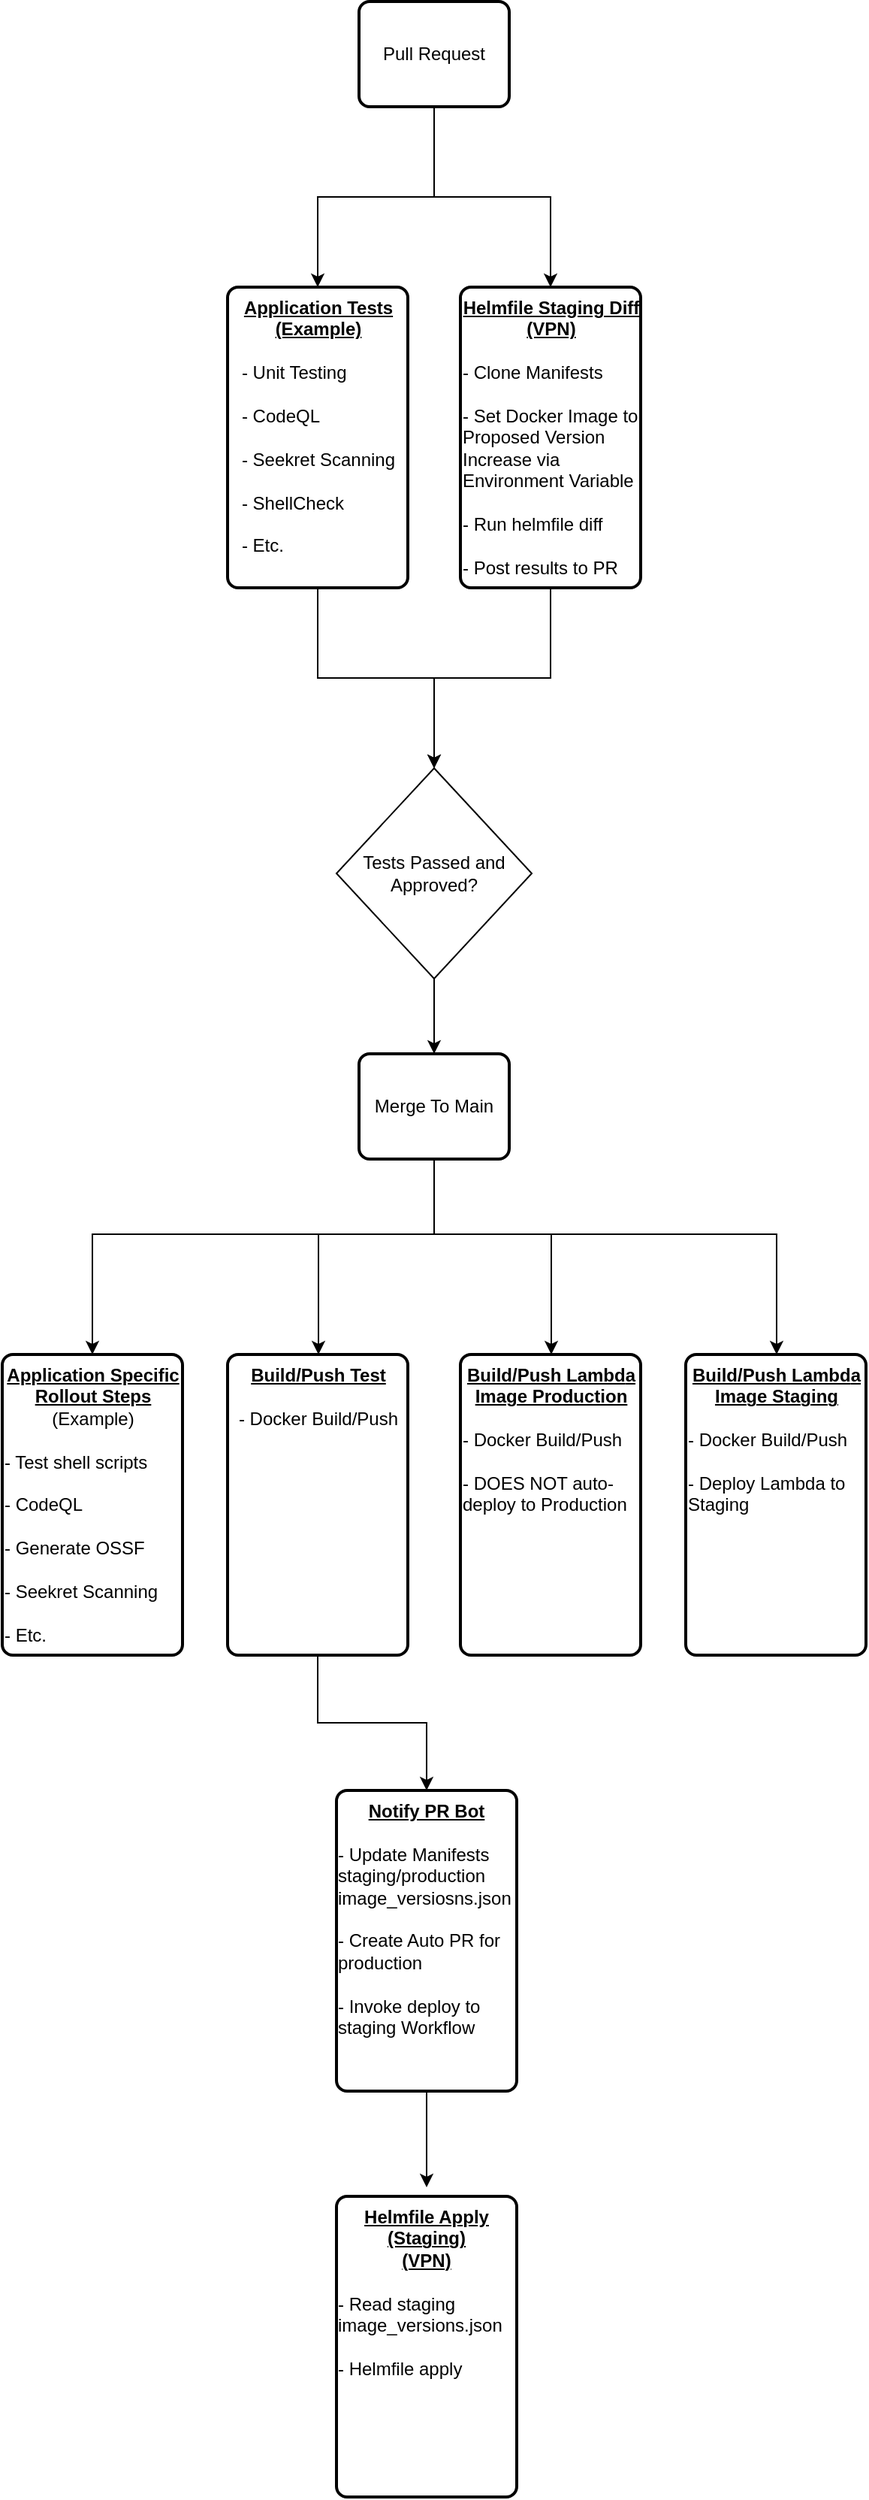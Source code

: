 <mxfile version="24.5.3" type="device">
  <diagram name="Page-1" id="pO7Xow6JVUnmQM5lFGKW">
    <mxGraphModel dx="2074" dy="1559" grid="1" gridSize="10" guides="1" tooltips="1" connect="1" arrows="1" fold="1" page="0" pageScale="1" pageWidth="850" pageHeight="1100" math="0" shadow="0">
      <root>
        <mxCell id="0" />
        <mxCell id="1" parent="0" />
        <mxCell id="gjdOKFIotuTZRnHKSJ9l-2" style="edgeStyle=orthogonalEdgeStyle;rounded=0;orthogonalLoop=1;jettySize=auto;html=1;entryX=0.5;entryY=0;entryDx=0;entryDy=0;" edge="1" parent="1" source="_0XaN6IW0FEXzdqQTNcH-1" target="_0XaN6IW0FEXzdqQTNcH-4">
          <mxGeometry relative="1" as="geometry" />
        </mxCell>
        <mxCell id="gjdOKFIotuTZRnHKSJ9l-3" style="edgeStyle=orthogonalEdgeStyle;rounded=0;orthogonalLoop=1;jettySize=auto;html=1;" edge="1" parent="1" source="_0XaN6IW0FEXzdqQTNcH-1" target="gjdOKFIotuTZRnHKSJ9l-1">
          <mxGeometry relative="1" as="geometry" />
        </mxCell>
        <mxCell id="_0XaN6IW0FEXzdqQTNcH-1" value="Pull Request" style="rounded=1;whiteSpace=wrap;html=1;absoluteArcSize=1;arcSize=14;strokeWidth=2;" parent="1" vertex="1">
          <mxGeometry x="290" y="-20" width="100" height="70" as="geometry" />
        </mxCell>
        <mxCell id="gjdOKFIotuTZRnHKSJ9l-4" style="edgeStyle=orthogonalEdgeStyle;rounded=0;orthogonalLoop=1;jettySize=auto;html=1;entryX=0.5;entryY=0;entryDx=0;entryDy=0;" edge="1" parent="1" source="_0XaN6IW0FEXzdqQTNcH-4" target="_0XaN6IW0FEXzdqQTNcH-39">
          <mxGeometry relative="1" as="geometry" />
        </mxCell>
        <mxCell id="_0XaN6IW0FEXzdqQTNcH-4" value="&lt;div&gt;&lt;b&gt;&lt;u&gt;Application Tests&lt;/u&gt;&lt;/b&gt;&lt;/div&gt;&lt;div&gt;&lt;b&gt;&lt;u&gt;(Example)&lt;/u&gt;&lt;/b&gt;&lt;/div&gt;&lt;div style=&quot;text-align: left;&quot;&gt;&lt;br&gt;&lt;/div&gt;&lt;div style=&quot;text-align: left;&quot;&gt;- Unit Testing&lt;/div&gt;&lt;div style=&quot;text-align: left;&quot;&gt;&lt;br&gt;&lt;/div&gt;&lt;div style=&quot;text-align: left;&quot;&gt;- CodeQL&lt;/div&gt;&lt;div style=&quot;text-align: left;&quot;&gt;&lt;br&gt;&lt;/div&gt;&lt;div style=&quot;text-align: left;&quot;&gt;- Seekret Scanning&lt;/div&gt;&lt;div style=&quot;text-align: left;&quot;&gt;&lt;br&gt;&lt;/div&gt;&lt;div style=&quot;text-align: left;&quot;&gt;- ShellCheck&lt;/div&gt;&lt;div style=&quot;text-align: left;&quot;&gt;&lt;br&gt;&lt;/div&gt;&lt;div style=&quot;text-align: left;&quot;&gt;- Etc.&lt;/div&gt;" style="rounded=1;whiteSpace=wrap;html=1;absoluteArcSize=1;arcSize=14;strokeWidth=2;verticalAlign=top;" parent="1" vertex="1">
          <mxGeometry x="202.5" y="170" width="120" height="200" as="geometry" />
        </mxCell>
        <mxCell id="_0XaN6IW0FEXzdqQTNcH-22" value="&lt;div&gt;&lt;b&gt;&lt;u&gt;Helmfile Apply (Staging)&lt;/u&gt;&lt;/b&gt;&lt;/div&gt;&lt;div&gt;&lt;b&gt;&lt;u&gt;(VPN)&lt;/u&gt;&lt;/b&gt;&lt;/div&gt;&lt;div&gt;&lt;b&gt;&lt;u&gt;&lt;br&gt;&lt;/u&gt;&lt;/b&gt;&lt;/div&gt;&lt;div style=&quot;text-align: left;&quot;&gt;- Read staging image_versions.json&lt;/div&gt;&lt;div style=&quot;text-align: left;&quot;&gt;&lt;br&gt;&lt;/div&gt;&lt;div style=&quot;text-align: left;&quot;&gt;- Helmfile apply&lt;/div&gt;" style="rounded=1;whiteSpace=wrap;html=1;absoluteArcSize=1;arcSize=14;strokeWidth=2;verticalAlign=top;" parent="1" vertex="1">
          <mxGeometry x="275" y="1440" width="120" height="200" as="geometry" />
        </mxCell>
        <mxCell id="_0XaN6IW0FEXzdqQTNcH-28" value="&lt;div&gt;&lt;b&gt;&lt;u&gt;Build/Push Lambd&lt;/u&gt;&lt;/b&gt;&lt;span style=&quot;color: rgba(0, 0, 0, 0); font-family: monospace; font-size: 0px; text-align: start; text-wrap: nowrap; background-color: initial;&quot;&gt;%3CmxGraphModel%3E%3Croot%3E%3CmxCell%20id%3D%220%22%2F%3E%3CmxCell%20id%3D%221%22%20parent%3D%220%22%2F%3E%3CmxCell%20id%3D%222%22%20value%3D%22%26lt%3Bdiv%26gt%3B%26lt%3Bb%26gt%3B%26lt%3Bu%26gt%3BBuild%2FPush%20Test%26lt%3B%2Fu%26gt%3B%26lt%3B%2Fb%26gt%3B%26lt%3B%2Fdiv%26gt%3B%26lt%3Bdiv%20style%3D%26quot%3Btext-align%3A%20left%3B%26quot%3B%26gt%3B%26lt%3Bbr%26gt%3B%26lt%3B%2Fdiv%26gt%3B%26lt%3Bdiv%20style%3D%26quot%3Btext-align%3A%20left%3B%26quot%3B%26gt%3B-%20Docker%20Build%2FPush%26lt%3B%2Fdiv%26gt%3B%26lt%3Bdiv%20style%3D%26quot%3Btext-align%3A%20left%3B%26quot%3B%26gt%3B%26lt%3Bbr%26gt%3B%26lt%3B%2Fdiv%26gt%3B%22%20style%3D%22rounded%3D1%3BwhiteSpace%3Dwrap%3Bhtml%3D1%3BabsoluteArcSize%3D1%3BarcSize%3D14%3BstrokeWidth%3D2%3BverticalAlign%3Dtop%3B%22%20vertex%3D%221%22%20parent%3D%221%22%3E%3CmxGeometry%20x%3D%22580%22%20y%3D%22180%22%20width%3D%22120%22%20height%3D%22200%22%20as%3D%22geometry%22%2F%3E%3C%2FmxCell%3E%3C%2Froot%3E%3C%2FmxGraphModel%3E&lt;/span&gt;&lt;b style=&quot;background-color: initial;&quot;&gt;&lt;u&gt;a Image Production&lt;/u&gt;&lt;/b&gt;&lt;/div&gt;&lt;div&gt;&lt;br&gt;&lt;/div&gt;&lt;div style=&quot;text-align: left;&quot;&gt;- Docker Build/Push&lt;/div&gt;&lt;div style=&quot;text-align: left;&quot;&gt;&lt;br&gt;&lt;/div&gt;&lt;div style=&quot;text-align: left;&quot;&gt;- DOES NOT auto-deploy to Production&lt;/div&gt;" style="rounded=1;whiteSpace=wrap;html=1;absoluteArcSize=1;arcSize=14;strokeWidth=2;verticalAlign=top;" parent="1" vertex="1">
          <mxGeometry x="357.5" y="880" width="120" height="200" as="geometry" />
        </mxCell>
        <mxCell id="_0XaN6IW0FEXzdqQTNcH-36" value="&lt;div&gt;&lt;b&gt;&lt;u&gt;Notify PR Bot&lt;/u&gt;&lt;/b&gt;&lt;/div&gt;&lt;div&gt;&lt;b&gt;&lt;u&gt;&lt;br&gt;&lt;/u&gt;&lt;/b&gt;&lt;/div&gt;&lt;div style=&quot;text-align: left;&quot;&gt;- Update Manifests staging/production image_versiosns.json&lt;/div&gt;&lt;div style=&quot;text-align: left;&quot;&gt;&lt;br&gt;&lt;/div&gt;&lt;div style=&quot;text-align: left;&quot;&gt;- Create Auto PR for production&lt;/div&gt;&lt;div style=&quot;text-align: left;&quot;&gt;&lt;br&gt;&lt;/div&gt;&lt;div style=&quot;text-align: left;&quot;&gt;- Invoke deploy to staging Workflow&lt;/div&gt;" style="rounded=1;whiteSpace=wrap;html=1;absoluteArcSize=1;arcSize=14;strokeWidth=2;verticalAlign=top;" parent="1" vertex="1">
          <mxGeometry x="275" y="1170" width="120" height="200" as="geometry" />
        </mxCell>
        <mxCell id="_0XaN6IW0FEXzdqQTNcH-42" style="edgeStyle=orthogonalEdgeStyle;rounded=0;orthogonalLoop=1;jettySize=auto;html=1;entryX=0.5;entryY=0;entryDx=0;entryDy=0;" parent="1" source="_0XaN6IW0FEXzdqQTNcH-39" target="_0XaN6IW0FEXzdqQTNcH-41" edge="1">
          <mxGeometry relative="1" as="geometry" />
        </mxCell>
        <mxCell id="_0XaN6IW0FEXzdqQTNcH-39" value="Tests Passed and Approved?" style="shape=rhombus;html=1;dashed=0;whiteSpace=wrap;perimeter=rhombusPerimeter;" parent="1" vertex="1">
          <mxGeometry x="275" y="490" width="130" height="140" as="geometry" />
        </mxCell>
        <mxCell id="gjdOKFIotuTZRnHKSJ9l-6" style="edgeStyle=orthogonalEdgeStyle;rounded=0;orthogonalLoop=1;jettySize=auto;html=1;entryX=0.5;entryY=0;entryDx=0;entryDy=0;" edge="1" parent="1" source="_0XaN6IW0FEXzdqQTNcH-41" target="_0XaN6IW0FEXzdqQTNcH-47">
          <mxGeometry relative="1" as="geometry">
            <Array as="points">
              <mxPoint x="340" y="800" />
              <mxPoint x="113" y="800" />
            </Array>
          </mxGeometry>
        </mxCell>
        <mxCell id="gjdOKFIotuTZRnHKSJ9l-7" style="edgeStyle=orthogonalEdgeStyle;rounded=0;orthogonalLoop=1;jettySize=auto;html=1;" edge="1" parent="1" source="_0XaN6IW0FEXzdqQTNcH-41" target="_0XaN6IW0FEXzdqQTNcH-45">
          <mxGeometry relative="1" as="geometry">
            <Array as="points">
              <mxPoint x="340" y="800" />
              <mxPoint x="263" y="800" />
            </Array>
          </mxGeometry>
        </mxCell>
        <mxCell id="gjdOKFIotuTZRnHKSJ9l-8" style="edgeStyle=orthogonalEdgeStyle;rounded=0;orthogonalLoop=1;jettySize=auto;html=1;" edge="1" parent="1" source="_0XaN6IW0FEXzdqQTNcH-41" target="_0XaN6IW0FEXzdqQTNcH-28">
          <mxGeometry relative="1" as="geometry">
            <Array as="points">
              <mxPoint x="340" y="800" />
              <mxPoint x="418" y="800" />
            </Array>
          </mxGeometry>
        </mxCell>
        <mxCell id="gjdOKFIotuTZRnHKSJ9l-9" style="edgeStyle=orthogonalEdgeStyle;rounded=0;orthogonalLoop=1;jettySize=auto;html=1;" edge="1" parent="1" source="_0XaN6IW0FEXzdqQTNcH-41" target="_0XaN6IW0FEXzdqQTNcH-46">
          <mxGeometry relative="1" as="geometry">
            <Array as="points">
              <mxPoint x="340" y="800" />
              <mxPoint x="568" y="800" />
            </Array>
          </mxGeometry>
        </mxCell>
        <mxCell id="_0XaN6IW0FEXzdqQTNcH-41" value="Merge To Main" style="rounded=1;whiteSpace=wrap;html=1;absoluteArcSize=1;arcSize=14;strokeWidth=2;" parent="1" vertex="1">
          <mxGeometry x="290" y="680" width="100" height="70" as="geometry" />
        </mxCell>
        <mxCell id="gjdOKFIotuTZRnHKSJ9l-14" style="edgeStyle=orthogonalEdgeStyle;rounded=0;orthogonalLoop=1;jettySize=auto;html=1;entryX=0.5;entryY=0;entryDx=0;entryDy=0;" edge="1" parent="1" source="_0XaN6IW0FEXzdqQTNcH-45" target="_0XaN6IW0FEXzdqQTNcH-36">
          <mxGeometry relative="1" as="geometry" />
        </mxCell>
        <mxCell id="_0XaN6IW0FEXzdqQTNcH-45" value="&lt;div&gt;&lt;b&gt;&lt;u&gt;Build/Push Test&lt;/u&gt;&lt;/b&gt;&lt;/div&gt;&lt;div style=&quot;text-align: left;&quot;&gt;&lt;br&gt;&lt;/div&gt;&lt;div style=&quot;text-align: left;&quot;&gt;- Docker Build/Push&lt;/div&gt;&lt;div style=&quot;text-align: left;&quot;&gt;&lt;br&gt;&lt;/div&gt;" style="rounded=1;whiteSpace=wrap;html=1;absoluteArcSize=1;arcSize=14;strokeWidth=2;verticalAlign=top;" parent="1" vertex="1">
          <mxGeometry x="202.5" y="880" width="120" height="200" as="geometry" />
        </mxCell>
        <mxCell id="_0XaN6IW0FEXzdqQTNcH-46" value="&lt;div&gt;&lt;b&gt;&lt;u&gt;Build/Push Lambd&lt;/u&gt;&lt;/b&gt;&lt;span style=&quot;color: rgba(0, 0, 0, 0); font-family: monospace; font-size: 0px; text-align: start; text-wrap: nowrap; background-color: initial;&quot;&gt;%3CmxGraphModel%3E%3Croot%3E%3CmxCell%20id%3D%220%22%2F%3E%3CmxCell%20id%3D%221%22%20parent%3D%220%22%2F%3E%3CmxCell%20id%3D%222%22%20value%3D%22%26lt%3Bdiv%26gt%3B%26lt%3Bb%26gt%3B%26lt%3Bu%26gt%3BBuild%2FPush%20Test%26lt%3B%2Fu%26gt%3B%26lt%3B%2Fb%26gt%3B%26lt%3B%2Fdiv%26gt%3B%26lt%3Bdiv%20style%3D%26quot%3Btext-align%3A%20left%3B%26quot%3B%26gt%3B%26lt%3Bbr%26gt%3B%26lt%3B%2Fdiv%26gt%3B%26lt%3Bdiv%20style%3D%26quot%3Btext-align%3A%20left%3B%26quot%3B%26gt%3B-%20Docker%20Build%2FPush%26lt%3B%2Fdiv%26gt%3B%26lt%3Bdiv%20style%3D%26quot%3Btext-align%3A%20left%3B%26quot%3B%26gt%3B%26lt%3Bbr%26gt%3B%26lt%3B%2Fdiv%26gt%3B%22%20style%3D%22rounded%3D1%3BwhiteSpace%3Dwrap%3Bhtml%3D1%3BabsoluteArcSize%3D1%3BarcSize%3D14%3BstrokeWidth%3D2%3BverticalAlign%3Dtop%3B%22%20vertex%3D%221%22%20parent%3D%221%22%3E%3CmxGeometry%20x%3D%22580%22%20y%3D%22180%22%20width%3D%22120%22%20height%3D%22200%22%20as%3D%22geometry%22%2F%3E%3C%2FmxCell%3E%3C%2Froot%3E%3C%2FmxGraphModel%3E&lt;/span&gt;&lt;b style=&quot;background-color: initial;&quot;&gt;&lt;u&gt;a Image Staging&lt;/u&gt;&lt;/b&gt;&lt;/div&gt;&lt;div&gt;&lt;br&gt;&lt;/div&gt;&lt;div style=&quot;text-align: left;&quot;&gt;- Docker Build/Push&lt;/div&gt;&lt;div style=&quot;text-align: left;&quot;&gt;&lt;br&gt;&lt;/div&gt;&lt;div style=&quot;text-align: left;&quot;&gt;- Deploy Lambda to Staging&lt;span style=&quot;color: rgba(0, 0, 0, 0); font-family: monospace; font-size: 0px; text-wrap: nowrap; background-color: initial;&quot;&gt;%3CmxGraphModel%3E%3Croot%3E%3CmxCell%20id%3D%220%22%2F%3E%3CmxCell%20id%3D%221%22%20parent%3D%220%22%2F%3E%3CmxCell%20id%3D%222%22%20value%3D%22%26lt%3Bdiv%26gt%3B%26lt%3Bb%26gt%3B%26lt%3Bu%26gt%3BBuild%2FPush%20Lambd%26lt%3B%2Fu%26gt%3B%26lt%3B%2Fb%26gt%3B%26lt%3Bspan%20style%3D%26quot%3Bcolor%3A%20rgba(0%2C%200%2C%200%2C%200)%3B%20font-family%3A%20monospace%3B%20font-size%3A%200px%3B%20text-align%3A%20start%3B%20text-wrap%3A%20nowrap%3B%20background-color%3A%20initial%3B%26quot%3B%26gt%3B%253CmxGraphModel%253E%253Croot%253E%253CmxCell%2520id%253D%25220%2522%252F%253E%253CmxCell%2520id%253D%25221%2522%2520parent%253D%25220%2522%252F%253E%253CmxCell%2520id%253D%25222%2522%2520value%253D%2522%2526lt%253Bdiv%2526gt%253B%2526lt%253Bb%2526gt%253B%2526lt%253Bu%2526gt%253BBuild%252FPush%2520Test%2526lt%253B%252Fu%2526gt%253B%2526lt%253B%252Fb%2526gt%253B%2526lt%253B%252Fdiv%2526gt%253B%2526lt%253Bdiv%2520style%253D%2526quot%253Btext-align%253A%2520left%253B%2526quot%253B%2526gt%253B%2526lt%253Bbr%2526gt%253B%2526lt%253B%252Fdiv%2526gt%253B%2526lt%253Bdiv%2520style%253D%2526quot%253Btext-align%253A%2520left%253B%2526quot%253B%2526gt%253B-%2520Docker%2520Build%252FPush%2526lt%253B%252Fdiv%2526gt%253B%2526lt%253Bdiv%2520style%253D%2526quot%253Btext-align%253A%2520left%253B%2526quot%253B%2526gt%253B%2526lt%253Bbr%2526gt%253B%2526lt%253B%252Fdiv%2526gt%253B%2522%2520style%253D%2522rounded%253D1%253BwhiteSpace%253Dwrap%253Bhtml%253D1%253BabsoluteArcSize%253D1%253BarcSize%253D14%253BstrokeWidth%253D2%253BverticalAlign%253Dtop%253B%2522%2520vertex%253D%25221%2522%2520parent%253D%25221%2522%253E%253CmxGeometry%2520x%253D%2522580%2522%2520y%253D%2522180%2522%2520width%253D%2522120%2522%2520height%253D%2522200%2522%2520as%253D%2522geometry%2522%252F%253E%253C%252FmxCell%253E%253C%252Froot%253E%253C%252FmxGraphModel%253E%26lt%3B%2Fspan%26gt%3B%26lt%3Bb%20style%3D%26quot%3Bbackground-color%3A%20initial%3B%26quot%3B%26gt%3B%26lt%3Bu%26gt%3Ba%20Image%20Production%26lt%3B%2Fu%26gt%3B%26lt%3B%2Fb%26gt%3B%26lt%3B%2Fdiv%26gt%3B%26lt%3Bdiv%26gt%3B%26lt%3Bbr%26gt%3B%26lt%3B%2Fdiv%26gt%3B%26lt%3Bdiv%20style%3D%26quot%3Btext-align%3A%20left%3B%26quot%3B%26gt%3B-%20Docker%20Build%2FPush%26lt%3B%2Fdiv%26gt%3B%26lt%3Bdiv%20style%3D%26quot%3Btext-align%3A%20left%3B%26quot%3B%26gt%3B%26lt%3Bbr%26gt%3B%26lt%3B%2Fdiv%26gt%3B%26lt%3Bdiv%20style%3D%26quot%3Btext-align%3A%20left%3B%26quot%3B%26gt%3B-%20DOES%20NOT%20auto-deploy%20to%20Production%26lt%3B%2Fdiv%26gt%3B%22%20style%3D%22rounded%3D1%3BwhiteSpace%3Dwrap%3Bhtml%3D1%3BabsoluteArcSize%3D1%3BarcSize%3D14%3BstrokeWidth%3D2%3BverticalAlign%3Dtop%3B%22%20vertex%3D%221%22%20parent%3D%221%22%3E%3CmxGeometry%20x%3D%22505%22%20y%3D%22860%22%20width%3D%22120%22%20height%3D%22200%22%20as%3D%22geometry%22%2F%3E%3C%2FmxCell%3E%3C%2Froot%3E%3C%2FmxGraphModel%3E&lt;/span&gt;&lt;/div&gt;" style="rounded=1;whiteSpace=wrap;html=1;absoluteArcSize=1;arcSize=14;strokeWidth=2;verticalAlign=top;" parent="1" vertex="1">
          <mxGeometry x="507.5" y="880" width="120" height="200" as="geometry" />
        </mxCell>
        <mxCell id="_0XaN6IW0FEXzdqQTNcH-47" value="&lt;div&gt;&lt;span style=&quot;text-align: left; background-color: initial;&quot;&gt;&lt;b&gt;&lt;u&gt;Application Specific Rollout Steps&lt;br&gt;&lt;/u&gt;&lt;/b&gt;&lt;/span&gt;(Example)&lt;/div&gt;&lt;div style=&quot;text-align: left;&quot;&gt;&lt;br&gt;&lt;/div&gt;&lt;div style=&quot;text-align: left;&quot;&gt;- Test shell scripts&lt;/div&gt;&lt;div style=&quot;text-align: left;&quot;&gt;&lt;br&gt;&lt;/div&gt;&lt;div style=&quot;text-align: left;&quot;&gt;- CodeQL&lt;/div&gt;&lt;div style=&quot;text-align: left;&quot;&gt;&lt;br&gt;&lt;/div&gt;&lt;div style=&quot;text-align: left;&quot;&gt;- Generate OSSF&lt;/div&gt;&lt;div style=&quot;text-align: left;&quot;&gt;&lt;br&gt;&lt;/div&gt;&lt;div style=&quot;text-align: left;&quot;&gt;- Seekret Scanning&lt;/div&gt;&lt;div style=&quot;text-align: left;&quot;&gt;&lt;br&gt;&lt;/div&gt;&lt;div style=&quot;text-align: left;&quot;&gt;- Etc.&lt;/div&gt;" style="rounded=1;whiteSpace=wrap;html=1;absoluteArcSize=1;arcSize=14;strokeWidth=2;verticalAlign=top;" parent="1" vertex="1">
          <mxGeometry x="52.5" y="880" width="120" height="200" as="geometry" />
        </mxCell>
        <mxCell id="gjdOKFIotuTZRnHKSJ9l-5" style="edgeStyle=orthogonalEdgeStyle;rounded=0;orthogonalLoop=1;jettySize=auto;html=1;entryX=0.5;entryY=0;entryDx=0;entryDy=0;" edge="1" parent="1" source="gjdOKFIotuTZRnHKSJ9l-1" target="_0XaN6IW0FEXzdqQTNcH-39">
          <mxGeometry relative="1" as="geometry" />
        </mxCell>
        <mxCell id="gjdOKFIotuTZRnHKSJ9l-1" value="&lt;div&gt;&lt;b&gt;&lt;u&gt;Helmfile Staging Diff&lt;/u&gt;&lt;/b&gt;&lt;/div&gt;&lt;div&gt;&lt;b&gt;&lt;u&gt;(VPN)&lt;/u&gt;&lt;/b&gt;&lt;/div&gt;&lt;div style=&quot;text-align: left;&quot;&gt;&lt;br&gt;&lt;/div&gt;&lt;div style=&quot;text-align: left;&quot;&gt;- Clone Manifests&lt;/div&gt;&lt;div style=&quot;text-align: left;&quot;&gt;&lt;br&gt;&lt;/div&gt;&lt;div style=&quot;text-align: left;&quot;&gt;- Set Docker Image to Proposed Version Increase via Environment Variable&lt;/div&gt;&lt;div style=&quot;text-align: left;&quot;&gt;&lt;br&gt;&lt;/div&gt;&lt;div style=&quot;text-align: left;&quot;&gt;- Run helmfile diff&lt;/div&gt;&lt;div style=&quot;text-align: left;&quot;&gt;&lt;br&gt;&lt;/div&gt;&lt;div style=&quot;text-align: left;&quot;&gt;- Post results to PR&lt;/div&gt;&lt;div style=&quot;text-align: left;&quot;&gt;&amp;nbsp;&lt;/div&gt;" style="rounded=1;whiteSpace=wrap;html=1;absoluteArcSize=1;arcSize=14;strokeWidth=2;verticalAlign=top;" vertex="1" parent="1">
          <mxGeometry x="357.5" y="170" width="120" height="200" as="geometry" />
        </mxCell>
        <mxCell id="gjdOKFIotuTZRnHKSJ9l-13" style="edgeStyle=orthogonalEdgeStyle;rounded=0;orthogonalLoop=1;jettySize=auto;html=1;entryX=0.5;entryY=-0.03;entryDx=0;entryDy=0;entryPerimeter=0;" edge="1" parent="1" source="_0XaN6IW0FEXzdqQTNcH-36" target="_0XaN6IW0FEXzdqQTNcH-22">
          <mxGeometry relative="1" as="geometry" />
        </mxCell>
      </root>
    </mxGraphModel>
  </diagram>
</mxfile>
